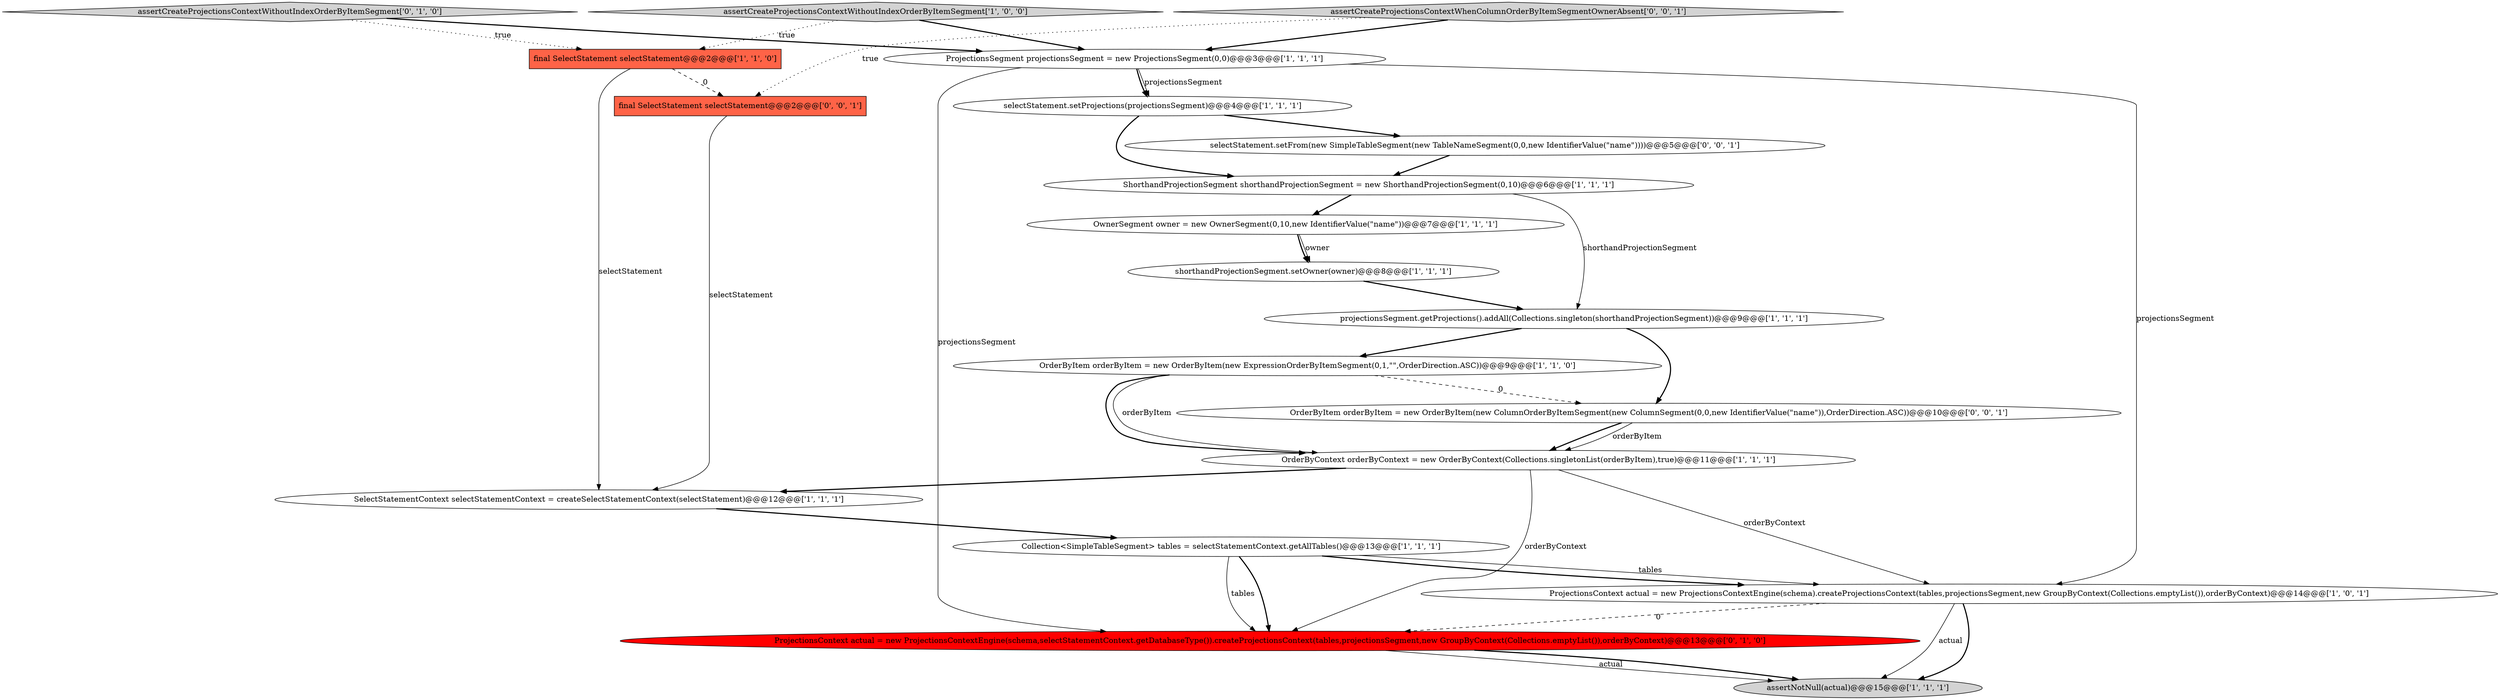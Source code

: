 digraph {
9 [style = filled, label = "assertCreateProjectionsContextWithoutIndexOrderByItemSegment['1', '0', '0']", fillcolor = lightgray, shape = diamond image = "AAA0AAABBB1BBB"];
7 [style = filled, label = "ProjectionsSegment projectionsSegment = new ProjectionsSegment(0,0)@@@3@@@['1', '1', '1']", fillcolor = white, shape = ellipse image = "AAA0AAABBB1BBB"];
3 [style = filled, label = "OrderByContext orderByContext = new OrderByContext(Collections.singletonList(orderByItem),true)@@@11@@@['1', '1', '1']", fillcolor = white, shape = ellipse image = "AAA0AAABBB1BBB"];
11 [style = filled, label = "OrderByItem orderByItem = new OrderByItem(new ExpressionOrderByItemSegment(0,1,\"\",OrderDirection.ASC))@@@9@@@['1', '1', '0']", fillcolor = white, shape = ellipse image = "AAA0AAABBB1BBB"];
13 [style = filled, label = "assertNotNull(actual)@@@15@@@['1', '1', '1']", fillcolor = lightgray, shape = ellipse image = "AAA0AAABBB1BBB"];
4 [style = filled, label = "final SelectStatement selectStatement@@@2@@@['1', '1', '0']", fillcolor = tomato, shape = box image = "AAA0AAABBB1BBB"];
18 [style = filled, label = "selectStatement.setFrom(new SimpleTableSegment(new TableNameSegment(0,0,new IdentifierValue(\"name\"))))@@@5@@@['0', '0', '1']", fillcolor = white, shape = ellipse image = "AAA0AAABBB3BBB"];
0 [style = filled, label = "selectStatement.setProjections(projectionsSegment)@@@4@@@['1', '1', '1']", fillcolor = white, shape = ellipse image = "AAA0AAABBB1BBB"];
6 [style = filled, label = "SelectStatementContext selectStatementContext = createSelectStatementContext(selectStatement)@@@12@@@['1', '1', '1']", fillcolor = white, shape = ellipse image = "AAA0AAABBB1BBB"];
19 [style = filled, label = "OrderByItem orderByItem = new OrderByItem(new ColumnOrderByItemSegment(new ColumnSegment(0,0,new IdentifierValue(\"name\")),OrderDirection.ASC))@@@10@@@['0', '0', '1']", fillcolor = white, shape = ellipse image = "AAA0AAABBB3BBB"];
2 [style = filled, label = "Collection<SimpleTableSegment> tables = selectStatementContext.getAllTables()@@@13@@@['1', '1', '1']", fillcolor = white, shape = ellipse image = "AAA0AAABBB1BBB"];
8 [style = filled, label = "OwnerSegment owner = new OwnerSegment(0,10,new IdentifierValue(\"name\"))@@@7@@@['1', '1', '1']", fillcolor = white, shape = ellipse image = "AAA0AAABBB1BBB"];
10 [style = filled, label = "ShorthandProjectionSegment shorthandProjectionSegment = new ShorthandProjectionSegment(0,10)@@@6@@@['1', '1', '1']", fillcolor = white, shape = ellipse image = "AAA0AAABBB1BBB"];
1 [style = filled, label = "projectionsSegment.getProjections().addAll(Collections.singleton(shorthandProjectionSegment))@@@9@@@['1', '1', '1']", fillcolor = white, shape = ellipse image = "AAA0AAABBB1BBB"];
12 [style = filled, label = "ProjectionsContext actual = new ProjectionsContextEngine(schema).createProjectionsContext(tables,projectionsSegment,new GroupByContext(Collections.emptyList()),orderByContext)@@@14@@@['1', '0', '1']", fillcolor = white, shape = ellipse image = "AAA0AAABBB1BBB"];
15 [style = filled, label = "assertCreateProjectionsContextWithoutIndexOrderByItemSegment['0', '1', '0']", fillcolor = lightgray, shape = diamond image = "AAA0AAABBB2BBB"];
17 [style = filled, label = "assertCreateProjectionsContextWhenColumnOrderByItemSegmentOwnerAbsent['0', '0', '1']", fillcolor = lightgray, shape = diamond image = "AAA0AAABBB3BBB"];
14 [style = filled, label = "ProjectionsContext actual = new ProjectionsContextEngine(schema,selectStatementContext.getDatabaseType()).createProjectionsContext(tables,projectionsSegment,new GroupByContext(Collections.emptyList()),orderByContext)@@@13@@@['0', '1', '0']", fillcolor = red, shape = ellipse image = "AAA1AAABBB2BBB"];
5 [style = filled, label = "shorthandProjectionSegment.setOwner(owner)@@@8@@@['1', '1', '1']", fillcolor = white, shape = ellipse image = "AAA0AAABBB1BBB"];
16 [style = filled, label = "final SelectStatement selectStatement@@@2@@@['0', '0', '1']", fillcolor = tomato, shape = box image = "AAA0AAABBB3BBB"];
10->1 [style = solid, label="shorthandProjectionSegment"];
4->16 [style = dashed, label="0"];
2->12 [style = solid, label="tables"];
15->7 [style = bold, label=""];
14->13 [style = solid, label="actual"];
11->3 [style = solid, label="orderByItem"];
16->6 [style = solid, label="selectStatement"];
3->14 [style = solid, label="orderByContext"];
3->6 [style = bold, label=""];
7->0 [style = bold, label=""];
19->3 [style = solid, label="orderByItem"];
9->7 [style = bold, label=""];
15->4 [style = dotted, label="true"];
2->12 [style = bold, label=""];
1->11 [style = bold, label=""];
6->2 [style = bold, label=""];
17->16 [style = dotted, label="true"];
17->7 [style = bold, label=""];
12->13 [style = bold, label=""];
7->12 [style = solid, label="projectionsSegment"];
7->14 [style = solid, label="projectionsSegment"];
5->1 [style = bold, label=""];
0->10 [style = bold, label=""];
4->6 [style = solid, label="selectStatement"];
12->14 [style = dashed, label="0"];
10->8 [style = bold, label=""];
8->5 [style = bold, label=""];
18->10 [style = bold, label=""];
3->12 [style = solid, label="orderByContext"];
11->3 [style = bold, label=""];
11->19 [style = dashed, label="0"];
12->13 [style = solid, label="actual"];
2->14 [style = bold, label=""];
7->0 [style = solid, label="projectionsSegment"];
9->4 [style = dotted, label="true"];
0->18 [style = bold, label=""];
14->13 [style = bold, label=""];
1->19 [style = bold, label=""];
19->3 [style = bold, label=""];
2->14 [style = solid, label="tables"];
8->5 [style = solid, label="owner"];
}
